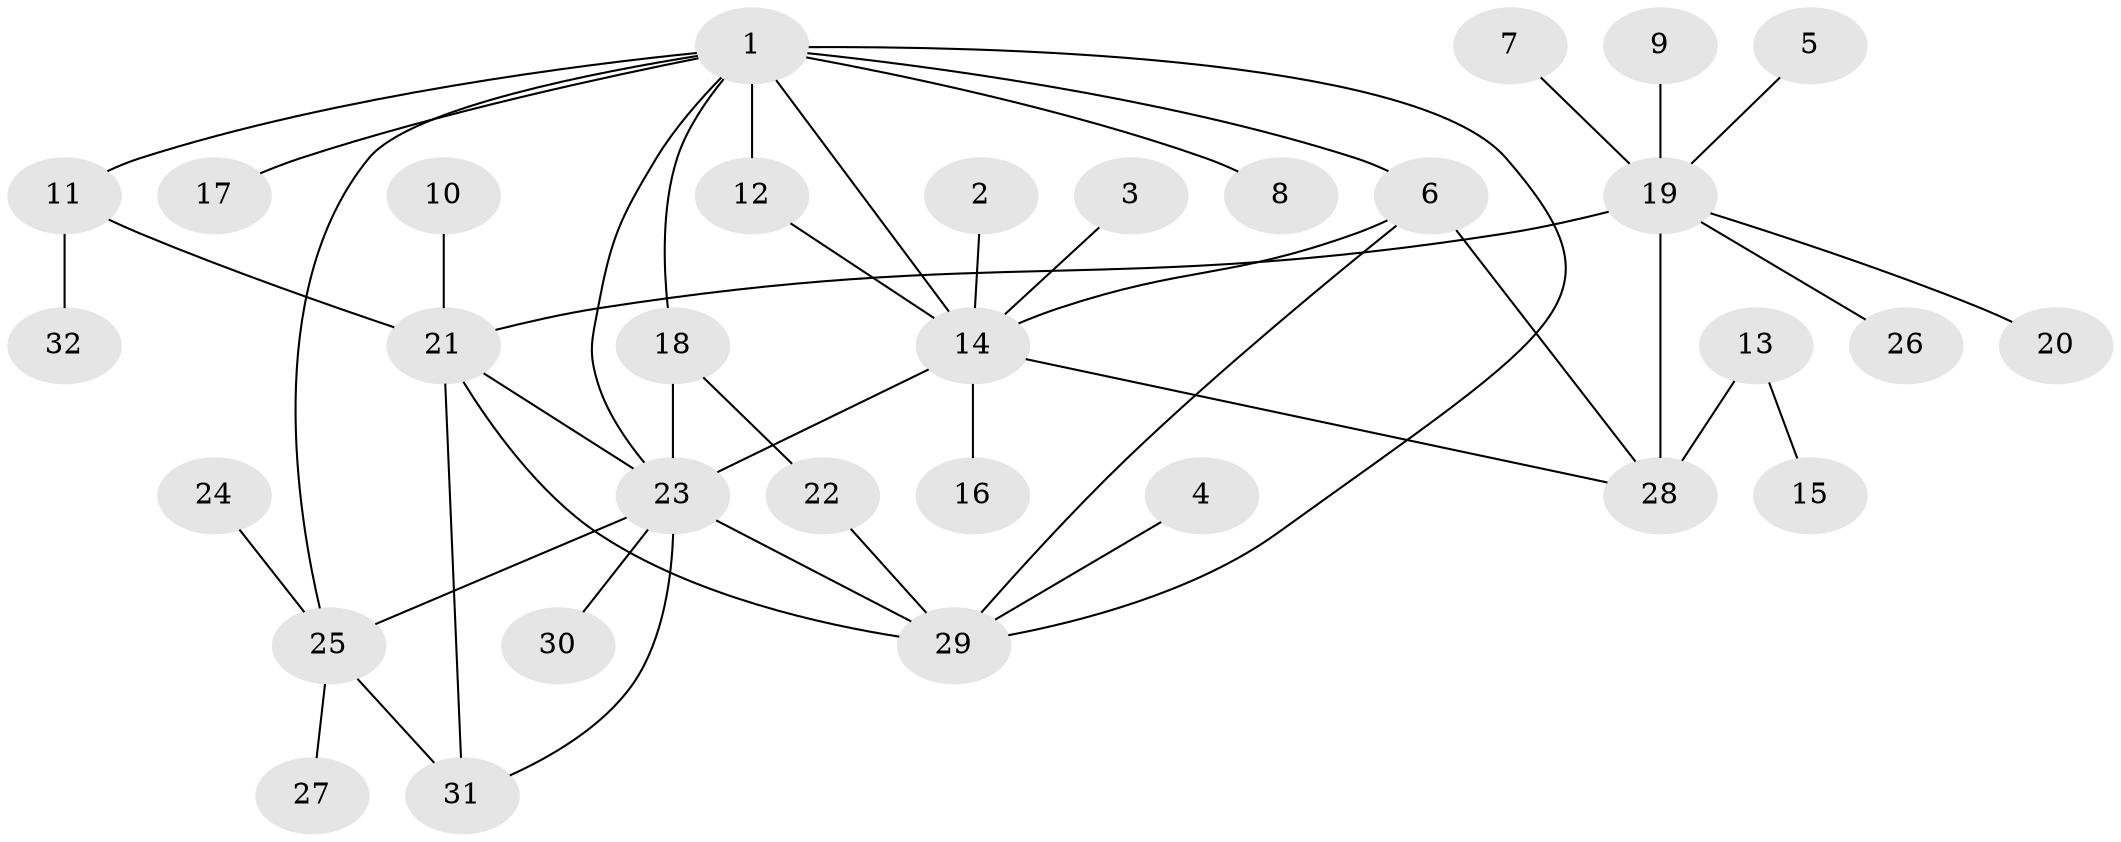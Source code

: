 // original degree distribution, {10: 0.031746031746031744, 6: 0.07936507936507936, 5: 0.031746031746031744, 8: 0.031746031746031744, 3: 0.07936507936507936, 4: 0.047619047619047616, 7: 0.015873015873015872, 1: 0.5079365079365079, 2: 0.1746031746031746}
// Generated by graph-tools (version 1.1) at 2025/26/03/09/25 03:26:42]
// undirected, 32 vertices, 45 edges
graph export_dot {
graph [start="1"]
  node [color=gray90,style=filled];
  1;
  2;
  3;
  4;
  5;
  6;
  7;
  8;
  9;
  10;
  11;
  12;
  13;
  14;
  15;
  16;
  17;
  18;
  19;
  20;
  21;
  22;
  23;
  24;
  25;
  26;
  27;
  28;
  29;
  30;
  31;
  32;
  1 -- 6 [weight=2.0];
  1 -- 8 [weight=1.0];
  1 -- 11 [weight=2.0];
  1 -- 12 [weight=1.0];
  1 -- 14 [weight=1.0];
  1 -- 17 [weight=1.0];
  1 -- 18 [weight=1.0];
  1 -- 23 [weight=1.0];
  1 -- 25 [weight=1.0];
  1 -- 29 [weight=2.0];
  2 -- 14 [weight=1.0];
  3 -- 14 [weight=1.0];
  4 -- 29 [weight=1.0];
  5 -- 19 [weight=1.0];
  6 -- 14 [weight=1.0];
  6 -- 28 [weight=1.0];
  6 -- 29 [weight=1.0];
  7 -- 19 [weight=1.0];
  9 -- 19 [weight=1.0];
  10 -- 21 [weight=1.0];
  11 -- 21 [weight=1.0];
  11 -- 32 [weight=1.0];
  12 -- 14 [weight=1.0];
  13 -- 15 [weight=1.0];
  13 -- 28 [weight=1.0];
  14 -- 16 [weight=1.0];
  14 -- 23 [weight=2.0];
  14 -- 28 [weight=1.0];
  18 -- 22 [weight=1.0];
  18 -- 23 [weight=1.0];
  19 -- 20 [weight=1.0];
  19 -- 21 [weight=2.0];
  19 -- 26 [weight=1.0];
  19 -- 28 [weight=1.0];
  21 -- 23 [weight=1.0];
  21 -- 29 [weight=1.0];
  21 -- 31 [weight=1.0];
  22 -- 29 [weight=1.0];
  23 -- 25 [weight=1.0];
  23 -- 29 [weight=2.0];
  23 -- 30 [weight=1.0];
  23 -- 31 [weight=1.0];
  24 -- 25 [weight=1.0];
  25 -- 27 [weight=1.0];
  25 -- 31 [weight=1.0];
}
